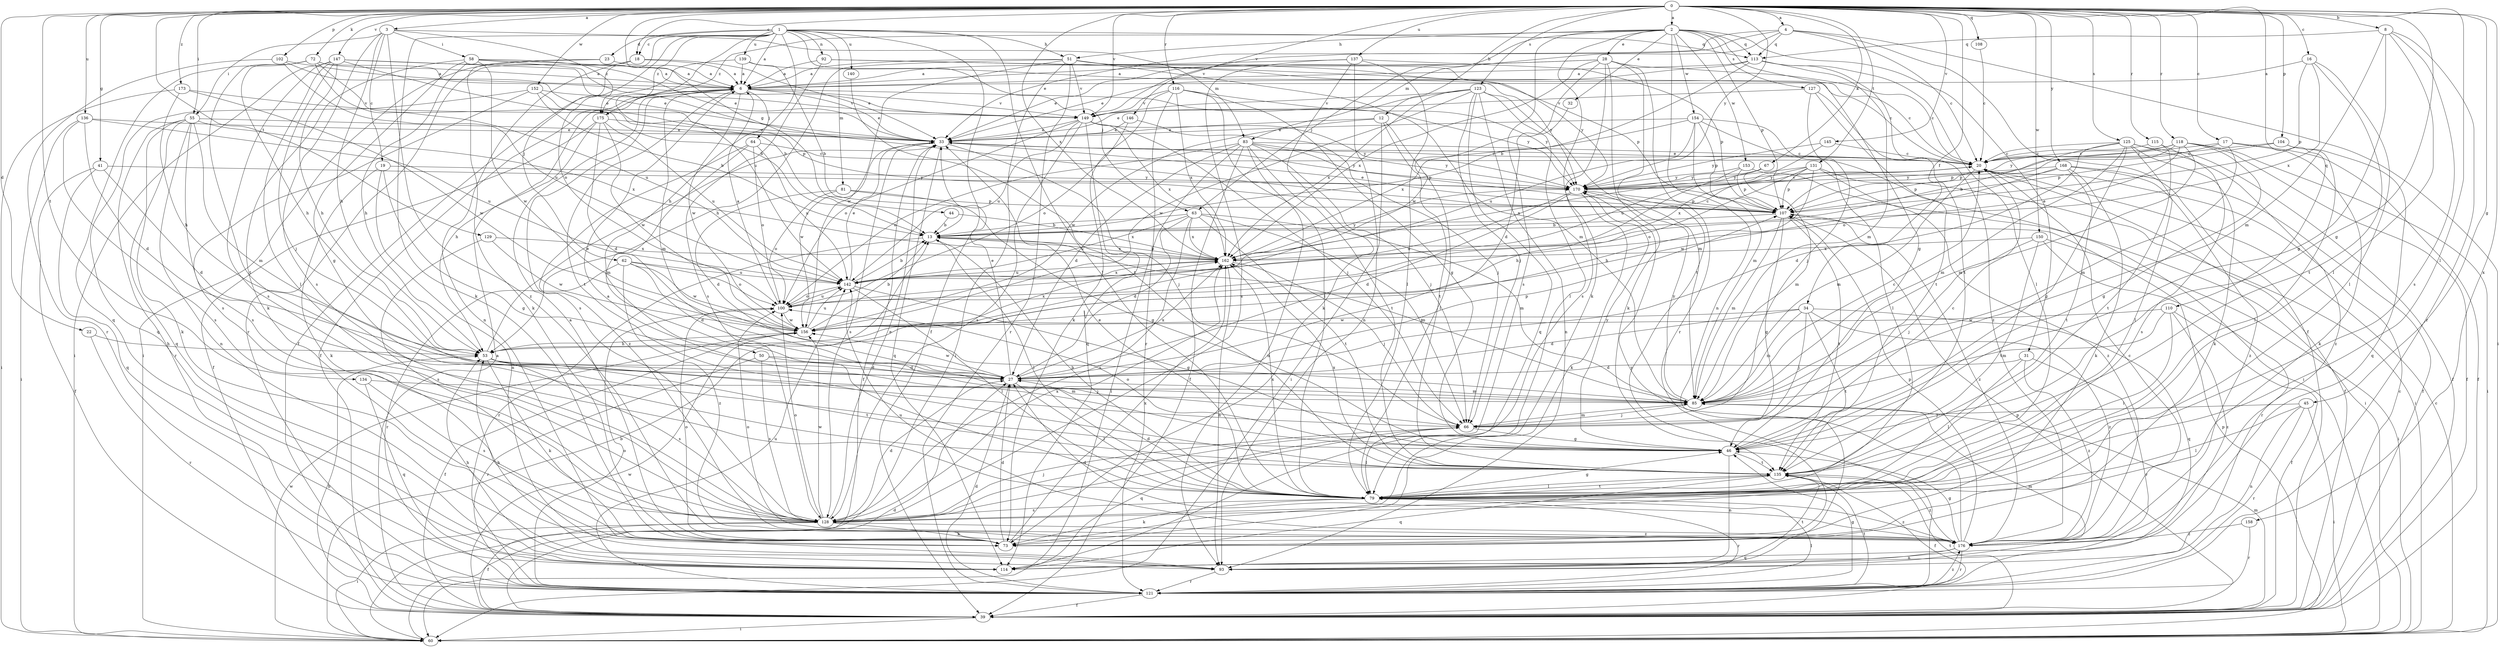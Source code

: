 strict digraph  {
0;
1;
2;
3;
4;
6;
8;
12;
13;
16;
17;
18;
19;
20;
22;
23;
27;
28;
31;
32;
33;
34;
39;
41;
44;
45;
46;
50;
51;
53;
55;
58;
60;
62;
63;
64;
66;
67;
72;
73;
79;
81;
83;
85;
92;
93;
100;
102;
104;
107;
108;
110;
113;
114;
115;
116;
118;
121;
123;
125;
127;
128;
129;
131;
134;
135;
136;
137;
139;
140;
142;
145;
146;
147;
149;
150;
152;
153;
154;
156;
158;
162;
168;
170;
173;
175;
176;
0 -> 2  [label=a];
0 -> 3  [label=a];
0 -> 4  [label=a];
0 -> 8  [label=b];
0 -> 12  [label=b];
0 -> 16  [label=c];
0 -> 17  [label=c];
0 -> 18  [label=c];
0 -> 22  [label=d];
0 -> 34  [label=f];
0 -> 41  [label=g];
0 -> 44  [label=g];
0 -> 45  [label=g];
0 -> 46  [label=g];
0 -> 55  [label=i];
0 -> 67  [label=k];
0 -> 72  [label=k];
0 -> 79  [label=l];
0 -> 102  [label=p];
0 -> 104  [label=p];
0 -> 108  [label=q];
0 -> 110  [label=q];
0 -> 115  [label=r];
0 -> 116  [label=r];
0 -> 118  [label=r];
0 -> 123  [label=s];
0 -> 125  [label=s];
0 -> 129  [label=t];
0 -> 131  [label=t];
0 -> 134  [label=t];
0 -> 136  [label=u];
0 -> 137  [label=u];
0 -> 145  [label=v];
0 -> 146  [label=v];
0 -> 147  [label=v];
0 -> 149  [label=v];
0 -> 150  [label=w];
0 -> 152  [label=w];
0 -> 158  [label=x];
0 -> 162  [label=x];
0 -> 168  [label=y];
0 -> 170  [label=y];
0 -> 173  [label=z];
1 -> 6  [label=a];
1 -> 18  [label=c];
1 -> 23  [label=d];
1 -> 39  [label=f];
1 -> 50  [label=h];
1 -> 51  [label=h];
1 -> 62  [label=j];
1 -> 63  [label=j];
1 -> 73  [label=k];
1 -> 79  [label=l];
1 -> 81  [label=m];
1 -> 92  [label=n];
1 -> 100  [label=o];
1 -> 113  [label=q];
1 -> 139  [label=u];
1 -> 140  [label=u];
1 -> 142  [label=u];
1 -> 175  [label=z];
2 -> 28  [label=e];
2 -> 31  [label=e];
2 -> 32  [label=e];
2 -> 46  [label=g];
2 -> 51  [label=h];
2 -> 63  [label=j];
2 -> 73  [label=k];
2 -> 93  [label=n];
2 -> 107  [label=p];
2 -> 113  [label=q];
2 -> 127  [label=s];
2 -> 128  [label=s];
2 -> 153  [label=w];
2 -> 154  [label=w];
2 -> 175  [label=z];
3 -> 19  [label=c];
3 -> 53  [label=h];
3 -> 55  [label=i];
3 -> 58  [label=i];
3 -> 83  [label=m];
3 -> 128  [label=s];
3 -> 175  [label=z];
3 -> 176  [label=z];
4 -> 20  [label=c];
4 -> 33  [label=e];
4 -> 39  [label=f];
4 -> 60  [label=i];
4 -> 83  [label=m];
4 -> 113  [label=q];
4 -> 149  [label=v];
6 -> 33  [label=e];
6 -> 39  [label=f];
6 -> 64  [label=j];
6 -> 85  [label=m];
6 -> 128  [label=s];
6 -> 135  [label=t];
6 -> 149  [label=v];
6 -> 156  [label=w];
6 -> 170  [label=y];
8 -> 46  [label=g];
8 -> 79  [label=l];
8 -> 85  [label=m];
8 -> 113  [label=q];
8 -> 121  [label=r];
8 -> 128  [label=s];
12 -> 33  [label=e];
12 -> 60  [label=i];
12 -> 79  [label=l];
12 -> 135  [label=t];
12 -> 156  [label=w];
13 -> 20  [label=c];
13 -> 79  [label=l];
13 -> 85  [label=m];
13 -> 121  [label=r];
13 -> 162  [label=x];
16 -> 6  [label=a];
16 -> 79  [label=l];
16 -> 107  [label=p];
16 -> 135  [label=t];
16 -> 162  [label=x];
17 -> 20  [label=c];
17 -> 39  [label=f];
17 -> 73  [label=k];
17 -> 85  [label=m];
17 -> 107  [label=p];
18 -> 6  [label=a];
18 -> 33  [label=e];
18 -> 93  [label=n];
18 -> 121  [label=r];
19 -> 46  [label=g];
19 -> 73  [label=k];
19 -> 93  [label=n];
19 -> 170  [label=y];
20 -> 33  [label=e];
20 -> 39  [label=f];
20 -> 85  [label=m];
20 -> 170  [label=y];
22 -> 53  [label=h];
22 -> 121  [label=r];
23 -> 6  [label=a];
23 -> 60  [label=i];
23 -> 73  [label=k];
27 -> 33  [label=e];
27 -> 79  [label=l];
27 -> 85  [label=m];
27 -> 107  [label=p];
27 -> 156  [label=w];
27 -> 162  [label=x];
28 -> 6  [label=a];
28 -> 20  [label=c];
28 -> 33  [label=e];
28 -> 73  [label=k];
28 -> 121  [label=r];
28 -> 128  [label=s];
28 -> 135  [label=t];
28 -> 156  [label=w];
28 -> 162  [label=x];
31 -> 27  [label=d];
31 -> 79  [label=l];
31 -> 121  [label=r];
31 -> 176  [label=z];
32 -> 27  [label=d];
33 -> 20  [label=c];
33 -> 39  [label=f];
33 -> 66  [label=j];
33 -> 114  [label=q];
33 -> 128  [label=s];
33 -> 156  [label=w];
33 -> 170  [label=y];
34 -> 27  [label=d];
34 -> 66  [label=j];
34 -> 85  [label=m];
34 -> 114  [label=q];
34 -> 135  [label=t];
34 -> 156  [label=w];
34 -> 176  [label=z];
39 -> 6  [label=a];
39 -> 20  [label=c];
39 -> 53  [label=h];
39 -> 60  [label=i];
39 -> 85  [label=m];
39 -> 107  [label=p];
39 -> 135  [label=t];
39 -> 156  [label=w];
41 -> 27  [label=d];
41 -> 39  [label=f];
41 -> 114  [label=q];
41 -> 170  [label=y];
44 -> 13  [label=b];
44 -> 162  [label=x];
45 -> 60  [label=i];
45 -> 66  [label=j];
45 -> 79  [label=l];
45 -> 93  [label=n];
45 -> 121  [label=r];
46 -> 20  [label=c];
46 -> 93  [label=n];
46 -> 100  [label=o];
46 -> 135  [label=t];
46 -> 170  [label=y];
50 -> 27  [label=d];
50 -> 66  [label=j];
50 -> 121  [label=r];
50 -> 128  [label=s];
51 -> 6  [label=a];
51 -> 20  [label=c];
51 -> 53  [label=h];
51 -> 60  [label=i];
51 -> 85  [label=m];
51 -> 121  [label=r];
51 -> 149  [label=v];
51 -> 156  [label=w];
51 -> 170  [label=y];
53 -> 27  [label=d];
53 -> 33  [label=e];
53 -> 73  [label=k];
53 -> 128  [label=s];
53 -> 135  [label=t];
55 -> 33  [label=e];
55 -> 73  [label=k];
55 -> 85  [label=m];
55 -> 93  [label=n];
55 -> 114  [label=q];
55 -> 121  [label=r];
55 -> 128  [label=s];
55 -> 162  [label=x];
58 -> 6  [label=a];
58 -> 33  [label=e];
58 -> 46  [label=g];
58 -> 53  [label=h];
58 -> 73  [label=k];
58 -> 107  [label=p];
58 -> 156  [label=w];
60 -> 13  [label=b];
60 -> 20  [label=c];
60 -> 27  [label=d];
60 -> 107  [label=p];
60 -> 156  [label=w];
62 -> 27  [label=d];
62 -> 100  [label=o];
62 -> 121  [label=r];
62 -> 142  [label=u];
62 -> 156  [label=w];
62 -> 176  [label=z];
63 -> 13  [label=b];
63 -> 27  [label=d];
63 -> 66  [label=j];
63 -> 85  [label=m];
63 -> 128  [label=s];
63 -> 135  [label=t];
63 -> 142  [label=u];
63 -> 162  [label=x];
64 -> 20  [label=c];
64 -> 85  [label=m];
64 -> 100  [label=o];
64 -> 142  [label=u];
64 -> 176  [label=z];
66 -> 46  [label=g];
66 -> 79  [label=l];
66 -> 85  [label=m];
66 -> 114  [label=q];
67 -> 53  [label=h];
67 -> 85  [label=m];
67 -> 170  [label=y];
72 -> 6  [label=a];
72 -> 13  [label=b];
72 -> 53  [label=h];
72 -> 114  [label=q];
72 -> 135  [label=t];
72 -> 142  [label=u];
72 -> 149  [label=v];
73 -> 6  [label=a];
73 -> 27  [label=d];
73 -> 100  [label=o];
73 -> 162  [label=x];
79 -> 6  [label=a];
79 -> 13  [label=b];
79 -> 27  [label=d];
79 -> 33  [label=e];
79 -> 46  [label=g];
79 -> 73  [label=k];
79 -> 121  [label=r];
79 -> 128  [label=s];
79 -> 135  [label=t];
79 -> 162  [label=x];
79 -> 176  [label=z];
81 -> 27  [label=d];
81 -> 46  [label=g];
81 -> 100  [label=o];
81 -> 107  [label=p];
83 -> 20  [label=c];
83 -> 27  [label=d];
83 -> 39  [label=f];
83 -> 60  [label=i];
83 -> 66  [label=j];
83 -> 93  [label=n];
83 -> 100  [label=o];
83 -> 107  [label=p];
83 -> 135  [label=t];
83 -> 170  [label=y];
85 -> 20  [label=c];
85 -> 66  [label=j];
85 -> 170  [label=y];
92 -> 6  [label=a];
92 -> 20  [label=c];
92 -> 107  [label=p];
92 -> 128  [label=s];
93 -> 53  [label=h];
93 -> 85  [label=m];
93 -> 121  [label=r];
93 -> 135  [label=t];
100 -> 6  [label=a];
100 -> 142  [label=u];
100 -> 156  [label=w];
102 -> 6  [label=a];
102 -> 33  [label=e];
102 -> 121  [label=r];
102 -> 142  [label=u];
104 -> 20  [label=c];
104 -> 79  [label=l];
104 -> 107  [label=p];
104 -> 114  [label=q];
107 -> 13  [label=b];
107 -> 33  [label=e];
107 -> 46  [label=g];
107 -> 85  [label=m];
107 -> 135  [label=t];
107 -> 176  [label=z];
108 -> 20  [label=c];
110 -> 39  [label=f];
110 -> 79  [label=l];
110 -> 85  [label=m];
110 -> 156  [label=w];
110 -> 176  [label=z];
113 -> 6  [label=a];
113 -> 13  [label=b];
113 -> 33  [label=e];
113 -> 79  [label=l];
113 -> 85  [label=m];
113 -> 135  [label=t];
114 -> 53  [label=h];
115 -> 20  [label=c];
115 -> 128  [label=s];
115 -> 135  [label=t];
116 -> 46  [label=g];
116 -> 73  [label=k];
116 -> 79  [label=l];
116 -> 121  [label=r];
116 -> 149  [label=v];
116 -> 162  [label=x];
116 -> 170  [label=y];
118 -> 20  [label=c];
118 -> 39  [label=f];
118 -> 46  [label=g];
118 -> 60  [label=i];
118 -> 85  [label=m];
118 -> 100  [label=o];
118 -> 107  [label=p];
118 -> 170  [label=y];
121 -> 27  [label=d];
121 -> 39  [label=f];
121 -> 46  [label=g];
121 -> 79  [label=l];
121 -> 100  [label=o];
121 -> 135  [label=t];
121 -> 142  [label=u];
121 -> 176  [label=z];
123 -> 33  [label=e];
123 -> 66  [label=j];
123 -> 79  [label=l];
123 -> 85  [label=m];
123 -> 93  [label=n];
123 -> 114  [label=q];
123 -> 149  [label=v];
123 -> 156  [label=w];
123 -> 162  [label=x];
125 -> 13  [label=b];
125 -> 20  [label=c];
125 -> 27  [label=d];
125 -> 39  [label=f];
125 -> 46  [label=g];
125 -> 73  [label=k];
125 -> 79  [label=l];
125 -> 85  [label=m];
125 -> 176  [label=z];
127 -> 66  [label=j];
127 -> 135  [label=t];
127 -> 149  [label=v];
127 -> 176  [label=z];
128 -> 27  [label=d];
128 -> 33  [label=e];
128 -> 39  [label=f];
128 -> 60  [label=i];
128 -> 66  [label=j];
128 -> 73  [label=k];
128 -> 100  [label=o];
128 -> 156  [label=w];
128 -> 162  [label=x];
128 -> 176  [label=z];
129 -> 128  [label=s];
129 -> 156  [label=w];
129 -> 162  [label=x];
131 -> 53  [label=h];
131 -> 60  [label=i];
131 -> 100  [label=o];
131 -> 107  [label=p];
131 -> 162  [label=x];
131 -> 170  [label=y];
131 -> 176  [label=z];
134 -> 85  [label=m];
134 -> 114  [label=q];
134 -> 128  [label=s];
135 -> 39  [label=f];
135 -> 79  [label=l];
135 -> 114  [label=q];
135 -> 162  [label=x];
135 -> 176  [label=z];
136 -> 27  [label=d];
136 -> 33  [label=e];
136 -> 60  [label=i];
136 -> 128  [label=s];
136 -> 142  [label=u];
137 -> 6  [label=a];
137 -> 73  [label=k];
137 -> 79  [label=l];
137 -> 93  [label=n];
137 -> 107  [label=p];
137 -> 128  [label=s];
139 -> 6  [label=a];
139 -> 13  [label=b];
139 -> 39  [label=f];
139 -> 170  [label=y];
140 -> 135  [label=t];
142 -> 13  [label=b];
142 -> 33  [label=e];
142 -> 46  [label=g];
142 -> 79  [label=l];
142 -> 100  [label=o];
142 -> 162  [label=x];
145 -> 20  [label=c];
145 -> 142  [label=u];
145 -> 170  [label=y];
146 -> 33  [label=e];
146 -> 66  [label=j];
146 -> 100  [label=o];
147 -> 6  [label=a];
147 -> 13  [label=b];
147 -> 33  [label=e];
147 -> 53  [label=h];
147 -> 60  [label=i];
147 -> 66  [label=j];
147 -> 79  [label=l];
147 -> 128  [label=s];
149 -> 33  [label=e];
149 -> 66  [label=j];
149 -> 100  [label=o];
149 -> 114  [label=q];
149 -> 128  [label=s];
149 -> 142  [label=u];
149 -> 162  [label=x];
149 -> 170  [label=y];
150 -> 60  [label=i];
150 -> 66  [label=j];
150 -> 121  [label=r];
150 -> 135  [label=t];
150 -> 162  [label=x];
152 -> 13  [label=b];
152 -> 107  [label=p];
152 -> 114  [label=q];
152 -> 128  [label=s];
152 -> 149  [label=v];
153 -> 60  [label=i];
153 -> 107  [label=p];
153 -> 162  [label=x];
153 -> 170  [label=y];
154 -> 33  [label=e];
154 -> 60  [label=i];
154 -> 79  [label=l];
154 -> 85  [label=m];
154 -> 107  [label=p];
154 -> 142  [label=u];
154 -> 162  [label=x];
156 -> 13  [label=b];
156 -> 39  [label=f];
156 -> 53  [label=h];
156 -> 142  [label=u];
156 -> 162  [label=x];
158 -> 121  [label=r];
158 -> 176  [label=z];
162 -> 13  [label=b];
162 -> 66  [label=j];
162 -> 93  [label=n];
162 -> 142  [label=u];
162 -> 170  [label=y];
168 -> 39  [label=f];
168 -> 73  [label=k];
168 -> 107  [label=p];
168 -> 135  [label=t];
168 -> 156  [label=w];
168 -> 170  [label=y];
168 -> 176  [label=z];
170 -> 20  [label=c];
170 -> 27  [label=d];
170 -> 73  [label=k];
170 -> 100  [label=o];
170 -> 107  [label=p];
173 -> 53  [label=h];
173 -> 60  [label=i];
173 -> 149  [label=v];
173 -> 156  [label=w];
175 -> 27  [label=d];
175 -> 33  [label=e];
175 -> 39  [label=f];
175 -> 53  [label=h];
175 -> 142  [label=u];
175 -> 156  [label=w];
176 -> 20  [label=c];
176 -> 27  [label=d];
176 -> 46  [label=g];
176 -> 93  [label=n];
176 -> 100  [label=o];
176 -> 107  [label=p];
176 -> 114  [label=q];
176 -> 121  [label=r];
176 -> 142  [label=u];
176 -> 170  [label=y];
}

